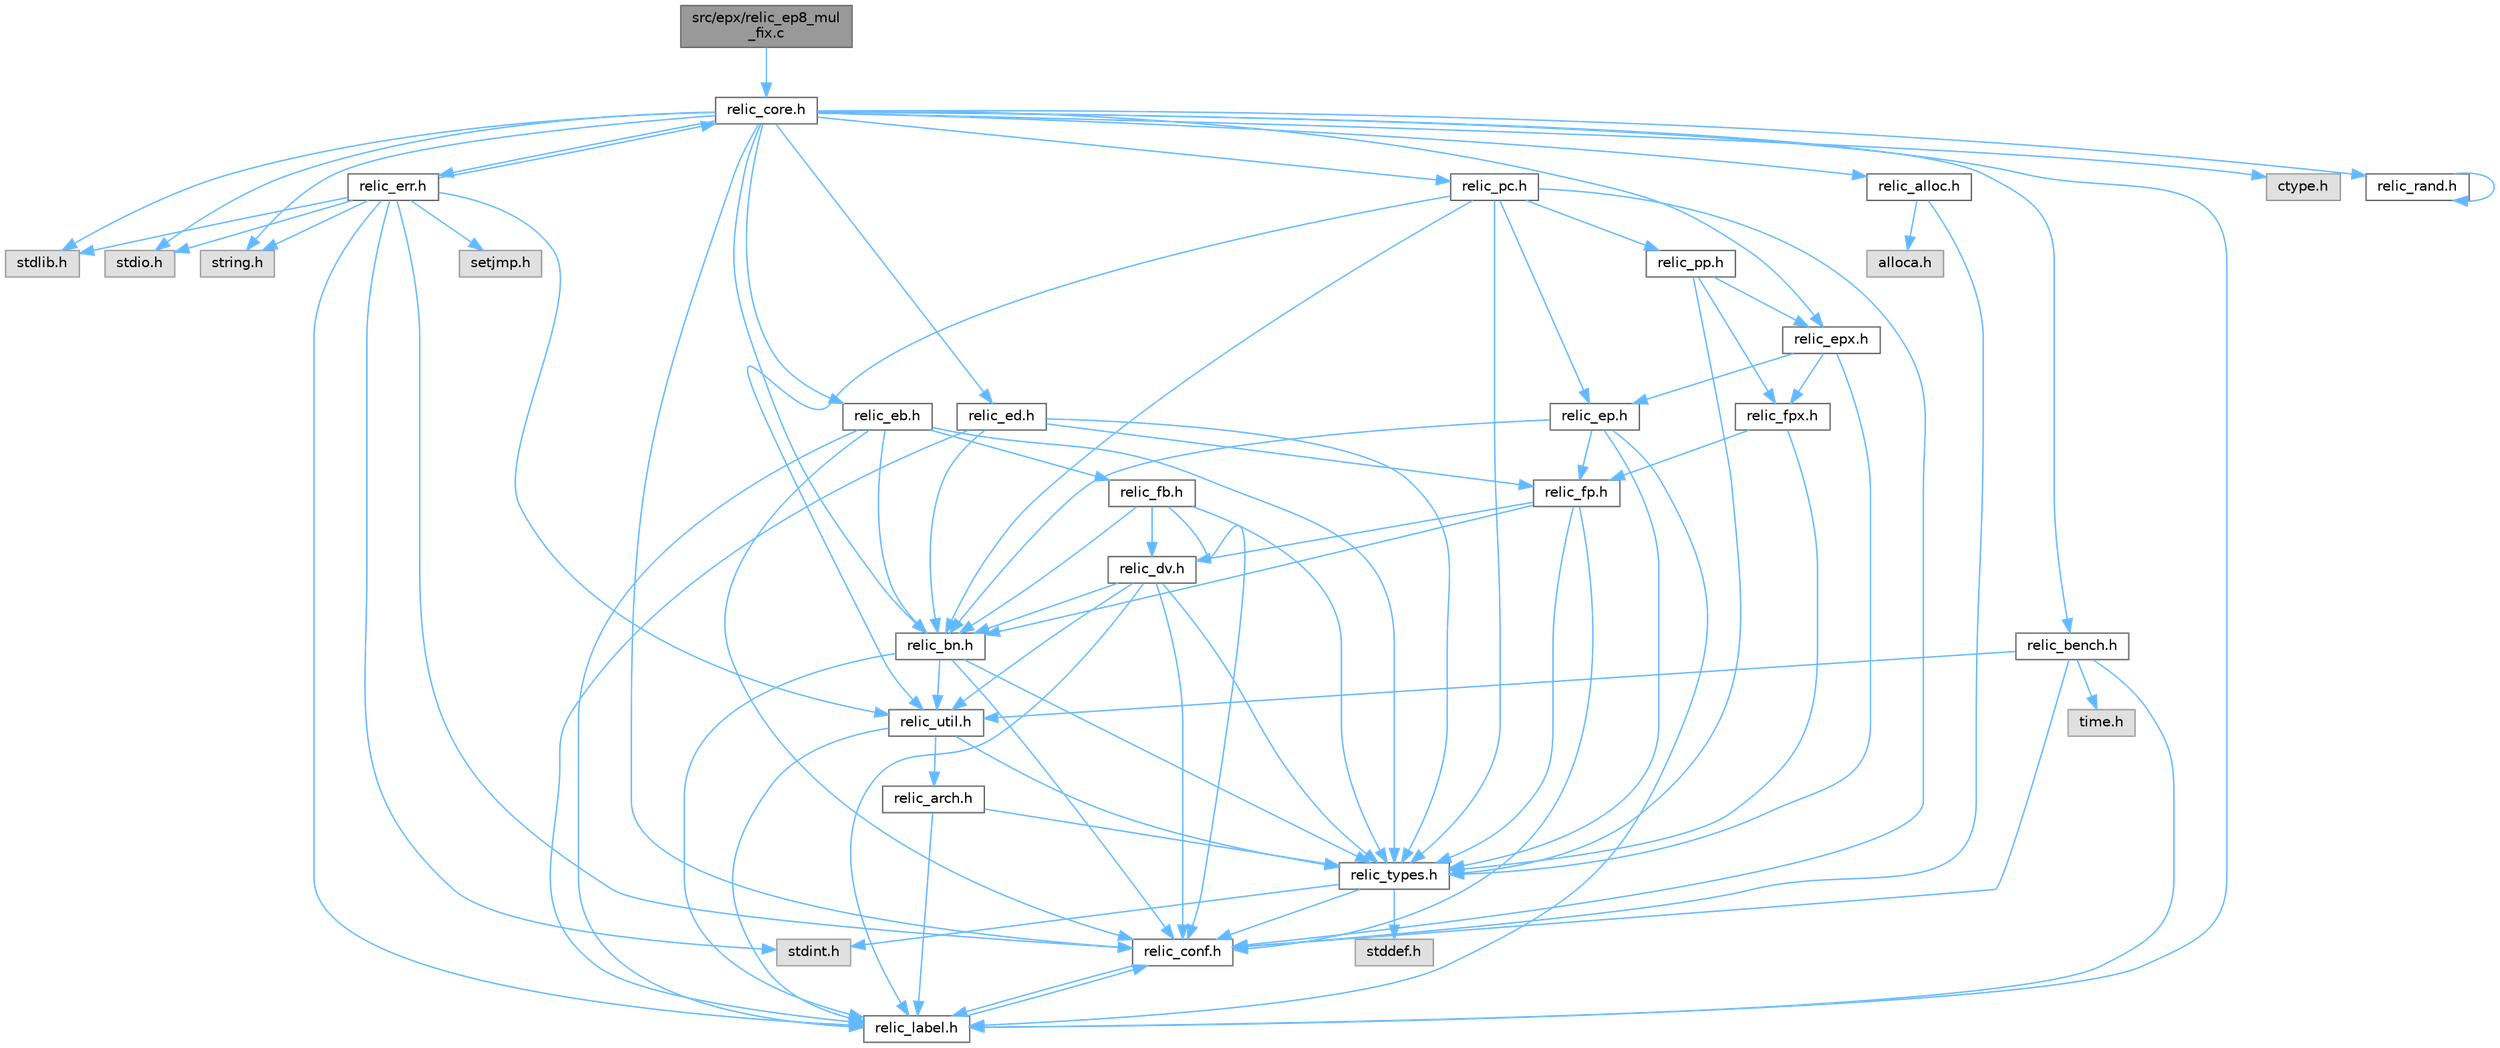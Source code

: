 digraph "src/epx/relic_ep8_mul_fix.c"
{
 // LATEX_PDF_SIZE
  bgcolor="transparent";
  edge [fontname=Helvetica,fontsize=10,labelfontname=Helvetica,labelfontsize=10];
  node [fontname=Helvetica,fontsize=10,shape=box,height=0.2,width=0.4];
  Node1 [id="Node000001",label="src/epx/relic_ep8_mul\l_fix.c",height=0.2,width=0.4,color="gray40", fillcolor="grey60", style="filled", fontcolor="black",tooltip=" "];
  Node1 -> Node2 [id="edge1_Node000001_Node000002",color="steelblue1",style="solid",tooltip=" "];
  Node2 [id="Node000002",label="relic_core.h",height=0.2,width=0.4,color="grey40", fillcolor="white", style="filled",URL="$db/d67/relic__core_8h.html",tooltip=" "];
  Node2 -> Node3 [id="edge2_Node000002_Node000003",color="steelblue1",style="solid",tooltip=" "];
  Node3 [id="Node000003",label="stdlib.h",height=0.2,width=0.4,color="grey60", fillcolor="#E0E0E0", style="filled",tooltip=" "];
  Node2 -> Node4 [id="edge3_Node000002_Node000004",color="steelblue1",style="solid",tooltip=" "];
  Node4 [id="Node000004",label="stdio.h",height=0.2,width=0.4,color="grey60", fillcolor="#E0E0E0", style="filled",tooltip=" "];
  Node2 -> Node5 [id="edge4_Node000002_Node000005",color="steelblue1",style="solid",tooltip=" "];
  Node5 [id="Node000005",label="string.h",height=0.2,width=0.4,color="grey60", fillcolor="#E0E0E0", style="filled",tooltip=" "];
  Node2 -> Node6 [id="edge5_Node000002_Node000006",color="steelblue1",style="solid",tooltip=" "];
  Node6 [id="Node000006",label="ctype.h",height=0.2,width=0.4,color="grey60", fillcolor="#E0E0E0", style="filled",tooltip=" "];
  Node2 -> Node7 [id="edge6_Node000002_Node000007",color="steelblue1",style="solid",tooltip=" "];
  Node7 [id="Node000007",label="relic_err.h",height=0.2,width=0.4,color="grey40", fillcolor="white", style="filled",URL="$d0/d09/relic__err_8h.html",tooltip=" "];
  Node7 -> Node8 [id="edge7_Node000007_Node000008",color="steelblue1",style="solid",tooltip=" "];
  Node8 [id="Node000008",label="stdint.h",height=0.2,width=0.4,color="grey60", fillcolor="#E0E0E0", style="filled",tooltip=" "];
  Node7 -> Node3 [id="edge8_Node000007_Node000003",color="steelblue1",style="solid",tooltip=" "];
  Node7 -> Node4 [id="edge9_Node000007_Node000004",color="steelblue1",style="solid",tooltip=" "];
  Node7 -> Node5 [id="edge10_Node000007_Node000005",color="steelblue1",style="solid",tooltip=" "];
  Node7 -> Node2 [id="edge11_Node000007_Node000002",color="steelblue1",style="solid",tooltip=" "];
  Node7 -> Node9 [id="edge12_Node000007_Node000009",color="steelblue1",style="solid",tooltip=" "];
  Node9 [id="Node000009",label="relic_conf.h",height=0.2,width=0.4,color="grey40", fillcolor="white", style="filled",URL="$d1/da4/relic__conf_8h.html",tooltip=" "];
  Node9 -> Node10 [id="edge13_Node000009_Node000010",color="steelblue1",style="solid",tooltip=" "];
  Node10 [id="Node000010",label="relic_label.h",height=0.2,width=0.4,color="grey40", fillcolor="white", style="filled",URL="$df/d60/relic__label_8h.html",tooltip=" "];
  Node10 -> Node9 [id="edge14_Node000010_Node000009",color="steelblue1",style="solid",tooltip=" "];
  Node7 -> Node11 [id="edge15_Node000007_Node000011",color="steelblue1",style="solid",tooltip=" "];
  Node11 [id="Node000011",label="relic_util.h",height=0.2,width=0.4,color="grey40", fillcolor="white", style="filled",URL="$d1/d8d/relic__util_8h.html",tooltip=" "];
  Node11 -> Node12 [id="edge16_Node000011_Node000012",color="steelblue1",style="solid",tooltip=" "];
  Node12 [id="Node000012",label="relic_arch.h",height=0.2,width=0.4,color="grey40", fillcolor="white", style="filled",URL="$d7/d48/relic__arch_8h.html",tooltip=" "];
  Node12 -> Node13 [id="edge17_Node000012_Node000013",color="steelblue1",style="solid",tooltip=" "];
  Node13 [id="Node000013",label="relic_types.h",height=0.2,width=0.4,color="grey40", fillcolor="white", style="filled",URL="$d4/dd7/relic__types_8h.html",tooltip=" "];
  Node13 -> Node14 [id="edge18_Node000013_Node000014",color="steelblue1",style="solid",tooltip=" "];
  Node14 [id="Node000014",label="stddef.h",height=0.2,width=0.4,color="grey60", fillcolor="#E0E0E0", style="filled",tooltip=" "];
  Node13 -> Node8 [id="edge19_Node000013_Node000008",color="steelblue1",style="solid",tooltip=" "];
  Node13 -> Node9 [id="edge20_Node000013_Node000009",color="steelblue1",style="solid",tooltip=" "];
  Node12 -> Node10 [id="edge21_Node000012_Node000010",color="steelblue1",style="solid",tooltip=" "];
  Node11 -> Node13 [id="edge22_Node000011_Node000013",color="steelblue1",style="solid",tooltip=" "];
  Node11 -> Node10 [id="edge23_Node000011_Node000010",color="steelblue1",style="solid",tooltip=" "];
  Node7 -> Node10 [id="edge24_Node000007_Node000010",color="steelblue1",style="solid",tooltip=" "];
  Node7 -> Node15 [id="edge25_Node000007_Node000015",color="steelblue1",style="solid",tooltip=" "];
  Node15 [id="Node000015",label="setjmp.h",height=0.2,width=0.4,color="grey60", fillcolor="#E0E0E0", style="filled",tooltip=" "];
  Node2 -> Node16 [id="edge26_Node000002_Node000016",color="steelblue1",style="solid",tooltip=" "];
  Node16 [id="Node000016",label="relic_bn.h",height=0.2,width=0.4,color="grey40", fillcolor="white", style="filled",URL="$d2/df6/relic__bn_8h.html",tooltip=" "];
  Node16 -> Node9 [id="edge27_Node000016_Node000009",color="steelblue1",style="solid",tooltip=" "];
  Node16 -> Node11 [id="edge28_Node000016_Node000011",color="steelblue1",style="solid",tooltip=" "];
  Node16 -> Node13 [id="edge29_Node000016_Node000013",color="steelblue1",style="solid",tooltip=" "];
  Node16 -> Node10 [id="edge30_Node000016_Node000010",color="steelblue1",style="solid",tooltip=" "];
  Node2 -> Node17 [id="edge31_Node000002_Node000017",color="steelblue1",style="solid",tooltip=" "];
  Node17 [id="Node000017",label="relic_eb.h",height=0.2,width=0.4,color="grey40", fillcolor="white", style="filled",URL="$d0/d24/relic__eb_8h.html",tooltip=" "];
  Node17 -> Node18 [id="edge32_Node000017_Node000018",color="steelblue1",style="solid",tooltip=" "];
  Node18 [id="Node000018",label="relic_fb.h",height=0.2,width=0.4,color="grey40", fillcolor="white", style="filled",URL="$dc/de1/relic__fb_8h.html",tooltip=" "];
  Node18 -> Node16 [id="edge33_Node000018_Node000016",color="steelblue1",style="solid",tooltip=" "];
  Node18 -> Node19 [id="edge34_Node000018_Node000019",color="steelblue1",style="solid",tooltip=" "];
  Node19 [id="Node000019",label="relic_dv.h",height=0.2,width=0.4,color="grey40", fillcolor="white", style="filled",URL="$d3/d30/relic__dv_8h.html",tooltip=" "];
  Node19 -> Node16 [id="edge35_Node000019_Node000016",color="steelblue1",style="solid",tooltip=" "];
  Node19 -> Node9 [id="edge36_Node000019_Node000009",color="steelblue1",style="solid",tooltip=" "];
  Node19 -> Node13 [id="edge37_Node000019_Node000013",color="steelblue1",style="solid",tooltip=" "];
  Node19 -> Node11 [id="edge38_Node000019_Node000011",color="steelblue1",style="solid",tooltip=" "];
  Node19 -> Node10 [id="edge39_Node000019_Node000010",color="steelblue1",style="solid",tooltip=" "];
  Node18 -> Node9 [id="edge40_Node000018_Node000009",color="steelblue1",style="solid",tooltip=" "];
  Node18 -> Node13 [id="edge41_Node000018_Node000013",color="steelblue1",style="solid",tooltip=" "];
  Node17 -> Node16 [id="edge42_Node000017_Node000016",color="steelblue1",style="solid",tooltip=" "];
  Node17 -> Node9 [id="edge43_Node000017_Node000009",color="steelblue1",style="solid",tooltip=" "];
  Node17 -> Node13 [id="edge44_Node000017_Node000013",color="steelblue1",style="solid",tooltip=" "];
  Node17 -> Node10 [id="edge45_Node000017_Node000010",color="steelblue1",style="solid",tooltip=" "];
  Node2 -> Node20 [id="edge46_Node000002_Node000020",color="steelblue1",style="solid",tooltip=" "];
  Node20 [id="Node000020",label="relic_epx.h",height=0.2,width=0.4,color="grey40", fillcolor="white", style="filled",URL="$d9/d7d/relic__epx_8h.html",tooltip=" "];
  Node20 -> Node21 [id="edge47_Node000020_Node000021",color="steelblue1",style="solid",tooltip=" "];
  Node21 [id="Node000021",label="relic_fpx.h",height=0.2,width=0.4,color="grey40", fillcolor="white", style="filled",URL="$d9/d17/relic__fpx_8h.html",tooltip=" "];
  Node21 -> Node22 [id="edge48_Node000021_Node000022",color="steelblue1",style="solid",tooltip=" "];
  Node22 [id="Node000022",label="relic_fp.h",height=0.2,width=0.4,color="grey40", fillcolor="white", style="filled",URL="$d5/dfa/relic__fp_8h.html",tooltip=" "];
  Node22 -> Node19 [id="edge49_Node000022_Node000019",color="steelblue1",style="solid",tooltip=" "];
  Node22 -> Node16 [id="edge50_Node000022_Node000016",color="steelblue1",style="solid",tooltip=" "];
  Node22 -> Node9 [id="edge51_Node000022_Node000009",color="steelblue1",style="solid",tooltip=" "];
  Node22 -> Node13 [id="edge52_Node000022_Node000013",color="steelblue1",style="solid",tooltip=" "];
  Node21 -> Node13 [id="edge53_Node000021_Node000013",color="steelblue1",style="solid",tooltip=" "];
  Node20 -> Node23 [id="edge54_Node000020_Node000023",color="steelblue1",style="solid",tooltip=" "];
  Node23 [id="Node000023",label="relic_ep.h",height=0.2,width=0.4,color="grey40", fillcolor="white", style="filled",URL="$d3/df7/relic__ep_8h.html",tooltip=" "];
  Node23 -> Node22 [id="edge55_Node000023_Node000022",color="steelblue1",style="solid",tooltip=" "];
  Node23 -> Node16 [id="edge56_Node000023_Node000016",color="steelblue1",style="solid",tooltip=" "];
  Node23 -> Node13 [id="edge57_Node000023_Node000013",color="steelblue1",style="solid",tooltip=" "];
  Node23 -> Node10 [id="edge58_Node000023_Node000010",color="steelblue1",style="solid",tooltip=" "];
  Node20 -> Node13 [id="edge59_Node000020_Node000013",color="steelblue1",style="solid",tooltip=" "];
  Node2 -> Node24 [id="edge60_Node000002_Node000024",color="steelblue1",style="solid",tooltip=" "];
  Node24 [id="Node000024",label="relic_ed.h",height=0.2,width=0.4,color="grey40", fillcolor="white", style="filled",URL="$d6/d6d/relic__ed_8h.html",tooltip=" "];
  Node24 -> Node22 [id="edge61_Node000024_Node000022",color="steelblue1",style="solid",tooltip=" "];
  Node24 -> Node16 [id="edge62_Node000024_Node000016",color="steelblue1",style="solid",tooltip=" "];
  Node24 -> Node13 [id="edge63_Node000024_Node000013",color="steelblue1",style="solid",tooltip=" "];
  Node24 -> Node10 [id="edge64_Node000024_Node000010",color="steelblue1",style="solid",tooltip=" "];
  Node2 -> Node25 [id="edge65_Node000002_Node000025",color="steelblue1",style="solid",tooltip=" "];
  Node25 [id="Node000025",label="relic_pc.h",height=0.2,width=0.4,color="grey40", fillcolor="white", style="filled",URL="$df/d3f/relic__pc_8h.html",tooltip=" "];
  Node25 -> Node23 [id="edge66_Node000025_Node000023",color="steelblue1",style="solid",tooltip=" "];
  Node25 -> Node26 [id="edge67_Node000025_Node000026",color="steelblue1",style="solid",tooltip=" "];
  Node26 [id="Node000026",label="relic_pp.h",height=0.2,width=0.4,color="grey40", fillcolor="white", style="filled",URL="$d1/d95/relic__pp_8h.html",tooltip=" "];
  Node26 -> Node21 [id="edge68_Node000026_Node000021",color="steelblue1",style="solid",tooltip=" "];
  Node26 -> Node20 [id="edge69_Node000026_Node000020",color="steelblue1",style="solid",tooltip=" "];
  Node26 -> Node13 [id="edge70_Node000026_Node000013",color="steelblue1",style="solid",tooltip=" "];
  Node25 -> Node16 [id="edge71_Node000025_Node000016",color="steelblue1",style="solid",tooltip=" "];
  Node25 -> Node11 [id="edge72_Node000025_Node000011",color="steelblue1",style="solid",tooltip=" "];
  Node25 -> Node9 [id="edge73_Node000025_Node000009",color="steelblue1",style="solid",tooltip=" "];
  Node25 -> Node13 [id="edge74_Node000025_Node000013",color="steelblue1",style="solid",tooltip=" "];
  Node2 -> Node9 [id="edge75_Node000002_Node000009",color="steelblue1",style="solid",tooltip=" "];
  Node2 -> Node27 [id="edge76_Node000002_Node000027",color="steelblue1",style="solid",tooltip=" "];
  Node27 [id="Node000027",label="relic_bench.h",height=0.2,width=0.4,color="grey40", fillcolor="white", style="filled",URL="$dd/d4c/relic__bench_8h.html",tooltip=" "];
  Node27 -> Node9 [id="edge77_Node000027_Node000009",color="steelblue1",style="solid",tooltip=" "];
  Node27 -> Node10 [id="edge78_Node000027_Node000010",color="steelblue1",style="solid",tooltip=" "];
  Node27 -> Node11 [id="edge79_Node000027_Node000011",color="steelblue1",style="solid",tooltip=" "];
  Node27 -> Node28 [id="edge80_Node000027_Node000028",color="steelblue1",style="solid",tooltip=" "];
  Node28 [id="Node000028",label="time.h",height=0.2,width=0.4,color="grey60", fillcolor="#E0E0E0", style="filled",tooltip=" "];
  Node2 -> Node29 [id="edge81_Node000002_Node000029",color="steelblue1",style="solid",tooltip=" "];
  Node29 [id="Node000029",label="relic_rand.h",height=0.2,width=0.4,color="grey40", fillcolor="white", style="filled",URL="$d7/d29/relic__rand_8h.html",tooltip=" "];
  Node29 -> Node29 [id="edge82_Node000029_Node000029",color="steelblue1",style="solid",tooltip=" "];
  Node2 -> Node10 [id="edge83_Node000002_Node000010",color="steelblue1",style="solid",tooltip=" "];
  Node2 -> Node30 [id="edge84_Node000002_Node000030",color="steelblue1",style="solid",tooltip=" "];
  Node30 [id="Node000030",label="relic_alloc.h",height=0.2,width=0.4,color="grey40", fillcolor="white", style="filled",URL="$d6/d2b/relic__alloc_8h.html",tooltip=" "];
  Node30 -> Node9 [id="edge85_Node000030_Node000009",color="steelblue1",style="solid",tooltip=" "];
  Node30 -> Node31 [id="edge86_Node000030_Node000031",color="steelblue1",style="solid",tooltip=" "];
  Node31 [id="Node000031",label="alloca.h",height=0.2,width=0.4,color="grey60", fillcolor="#E0E0E0", style="filled",tooltip=" "];
}
